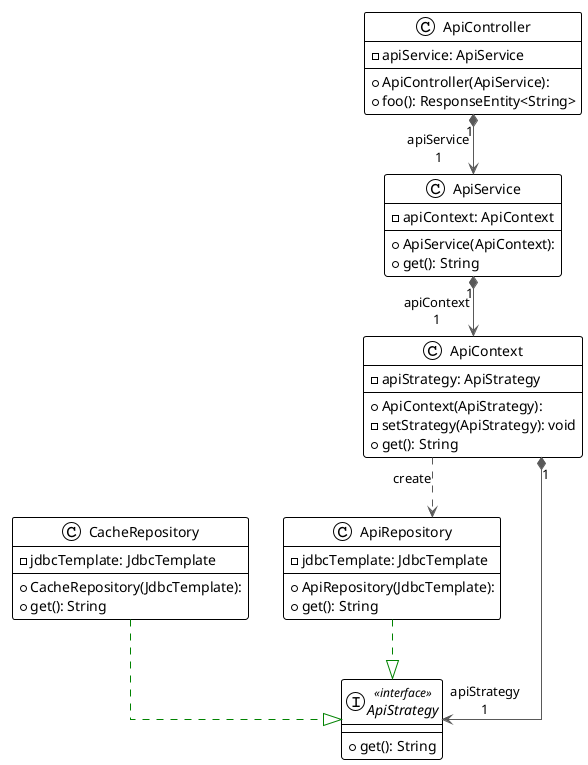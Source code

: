 @startuml

!theme plain
top to bottom direction
skinparam linetype ortho

class ApiContext {
  + ApiContext(ApiStrategy): 
  - apiStrategy: ApiStrategy
  - setStrategy(ApiStrategy): void
  + get(): String
}
class ApiController {
  + ApiController(ApiService): 
  - apiService: ApiService
  + foo(): ResponseEntity<String>
}
class ApiRepository {
  + ApiRepository(JdbcTemplate): 
  - jdbcTemplate: JdbcTemplate
  + get(): String
}
class ApiService {
  + ApiService(ApiContext): 
  - apiContext: ApiContext
  + get(): String
}
interface ApiStrategy << interface >> {
  + get(): String
}
class CacheRepository {
  + CacheRepository(JdbcTemplate): 
  - jdbcTemplate: JdbcTemplate
  + get(): String
}

ApiContext        -[#595959,dashed]->  ApiRepository    : "«create»"
ApiContext       "1" *-[#595959,plain]-> "apiStrategy\n1" ApiStrategy      
ApiController    "1" *-[#595959,plain]-> "apiService\n1" ApiService       
ApiRepository     -[#008200,dashed]-^  ApiStrategy      
ApiService       "1" *-[#595959,plain]-> "apiContext\n1" ApiContext       
CacheRepository   -[#008200,dashed]-^  ApiStrategy      
@enduml
